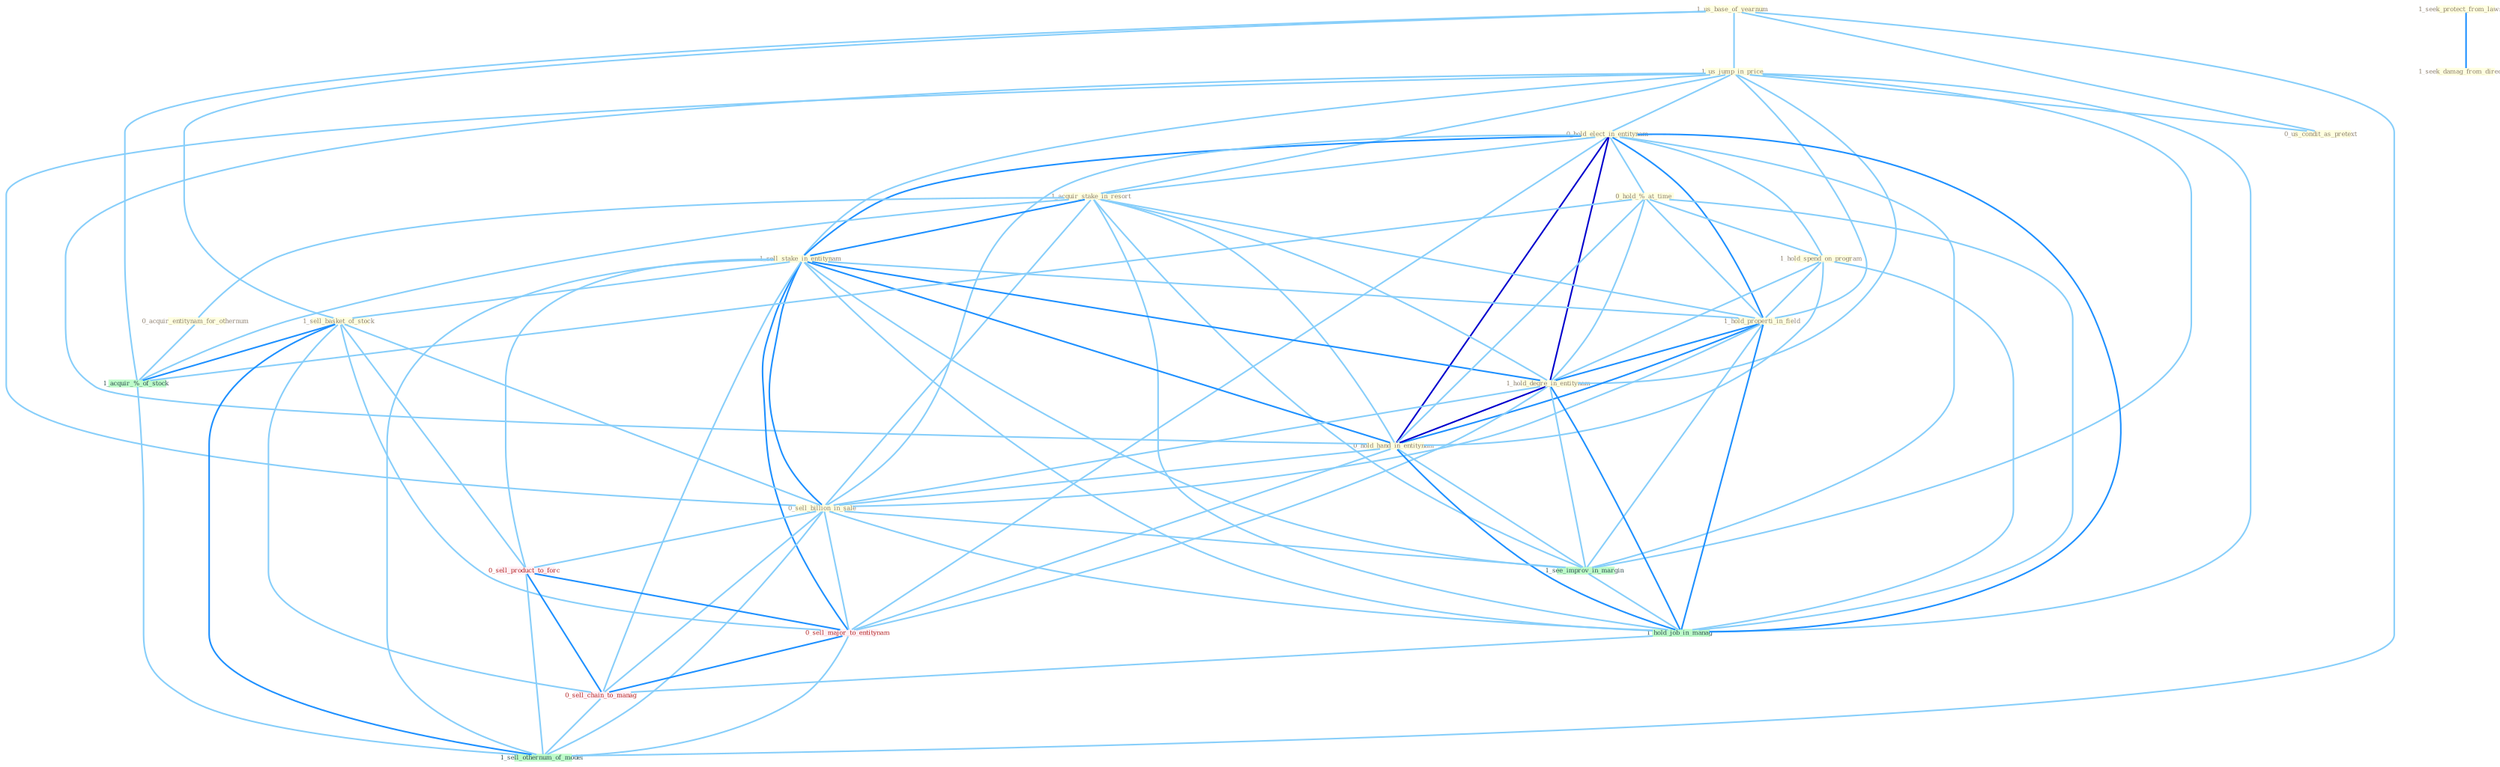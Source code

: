Graph G{ 
    node
    [shape=polygon,style=filled,width=.5,height=.06,color="#BDFCC9",fixedsize=true,fontsize=4,
    fontcolor="#2f4f4f"];
    {node
    [color="#ffffe0", fontcolor="#8b7d6b"] "1_us_base_of_yearnum " "1_seek_protect_from_lawsuit " "1_us_jump_in_price " "0_hold_elect_in_entitynam " "1_acquir_stake_in_resort " "1_seek_damag_from_director " "1_sell_stake_in_entitynam " "0_hold_%_at_time " "1_hold_spend_on_program " "1_sell_basket_of_stock " "1_hold_properti_in_field " "0_us_condit_as_pretext " "1_hold_degre_in_entitynam " "0_hold_hand_in_entitynam " "0_acquir_entitynam_for_othernum " "0_sell_billion_in_sale "}
{node [color="#fff0f5", fontcolor="#b22222"] "0_sell_product_to_forc " "0_sell_major_to_entitynam " "0_sell_chain_to_manag "}
edge [color="#B0E2FF"];

	"1_us_base_of_yearnum " -- "1_us_jump_in_price " [w="1", color="#87cefa" ];
	"1_us_base_of_yearnum " -- "1_sell_basket_of_stock " [w="1", color="#87cefa" ];
	"1_us_base_of_yearnum " -- "0_us_condit_as_pretext " [w="1", color="#87cefa" ];
	"1_us_base_of_yearnum " -- "1_acquir_%_of_stock " [w="1", color="#87cefa" ];
	"1_us_base_of_yearnum " -- "1_sell_othernum_of_model " [w="1", color="#87cefa" ];
	"1_seek_protect_from_lawsuit " -- "1_seek_damag_from_director " [w="2", color="#1e90ff" , len=0.8];
	"1_us_jump_in_price " -- "0_hold_elect_in_entitynam " [w="1", color="#87cefa" ];
	"1_us_jump_in_price " -- "1_acquir_stake_in_resort " [w="1", color="#87cefa" ];
	"1_us_jump_in_price " -- "1_sell_stake_in_entitynam " [w="1", color="#87cefa" ];
	"1_us_jump_in_price " -- "1_hold_properti_in_field " [w="1", color="#87cefa" ];
	"1_us_jump_in_price " -- "0_us_condit_as_pretext " [w="1", color="#87cefa" ];
	"1_us_jump_in_price " -- "1_hold_degre_in_entitynam " [w="1", color="#87cefa" ];
	"1_us_jump_in_price " -- "0_hold_hand_in_entitynam " [w="1", color="#87cefa" ];
	"1_us_jump_in_price " -- "0_sell_billion_in_sale " [w="1", color="#87cefa" ];
	"1_us_jump_in_price " -- "1_see_improv_in_margin " [w="1", color="#87cefa" ];
	"1_us_jump_in_price " -- "1_hold_job_in_manag " [w="1", color="#87cefa" ];
	"0_hold_elect_in_entitynam " -- "1_acquir_stake_in_resort " [w="1", color="#87cefa" ];
	"0_hold_elect_in_entitynam " -- "1_sell_stake_in_entitynam " [w="2", color="#1e90ff" , len=0.8];
	"0_hold_elect_in_entitynam " -- "0_hold_%_at_time " [w="1", color="#87cefa" ];
	"0_hold_elect_in_entitynam " -- "1_hold_spend_on_program " [w="1", color="#87cefa" ];
	"0_hold_elect_in_entitynam " -- "1_hold_properti_in_field " [w="2", color="#1e90ff" , len=0.8];
	"0_hold_elect_in_entitynam " -- "1_hold_degre_in_entitynam " [w="3", color="#0000cd" , len=0.6];
	"0_hold_elect_in_entitynam " -- "0_hold_hand_in_entitynam " [w="3", color="#0000cd" , len=0.6];
	"0_hold_elect_in_entitynam " -- "0_sell_billion_in_sale " [w="1", color="#87cefa" ];
	"0_hold_elect_in_entitynam " -- "1_see_improv_in_margin " [w="1", color="#87cefa" ];
	"0_hold_elect_in_entitynam " -- "1_hold_job_in_manag " [w="2", color="#1e90ff" , len=0.8];
	"0_hold_elect_in_entitynam " -- "0_sell_major_to_entitynam " [w="1", color="#87cefa" ];
	"1_acquir_stake_in_resort " -- "1_sell_stake_in_entitynam " [w="2", color="#1e90ff" , len=0.8];
	"1_acquir_stake_in_resort " -- "1_hold_properti_in_field " [w="1", color="#87cefa" ];
	"1_acquir_stake_in_resort " -- "1_hold_degre_in_entitynam " [w="1", color="#87cefa" ];
	"1_acquir_stake_in_resort " -- "0_hold_hand_in_entitynam " [w="1", color="#87cefa" ];
	"1_acquir_stake_in_resort " -- "0_acquir_entitynam_for_othernum " [w="1", color="#87cefa" ];
	"1_acquir_stake_in_resort " -- "0_sell_billion_in_sale " [w="1", color="#87cefa" ];
	"1_acquir_stake_in_resort " -- "1_see_improv_in_margin " [w="1", color="#87cefa" ];
	"1_acquir_stake_in_resort " -- "1_acquir_%_of_stock " [w="1", color="#87cefa" ];
	"1_acquir_stake_in_resort " -- "1_hold_job_in_manag " [w="1", color="#87cefa" ];
	"1_sell_stake_in_entitynam " -- "1_sell_basket_of_stock " [w="1", color="#87cefa" ];
	"1_sell_stake_in_entitynam " -- "1_hold_properti_in_field " [w="1", color="#87cefa" ];
	"1_sell_stake_in_entitynam " -- "1_hold_degre_in_entitynam " [w="2", color="#1e90ff" , len=0.8];
	"1_sell_stake_in_entitynam " -- "0_hold_hand_in_entitynam " [w="2", color="#1e90ff" , len=0.8];
	"1_sell_stake_in_entitynam " -- "0_sell_billion_in_sale " [w="2", color="#1e90ff" , len=0.8];
	"1_sell_stake_in_entitynam " -- "1_see_improv_in_margin " [w="1", color="#87cefa" ];
	"1_sell_stake_in_entitynam " -- "1_hold_job_in_manag " [w="1", color="#87cefa" ];
	"1_sell_stake_in_entitynam " -- "0_sell_product_to_forc " [w="1", color="#87cefa" ];
	"1_sell_stake_in_entitynam " -- "0_sell_major_to_entitynam " [w="2", color="#1e90ff" , len=0.8];
	"1_sell_stake_in_entitynam " -- "0_sell_chain_to_manag " [w="1", color="#87cefa" ];
	"1_sell_stake_in_entitynam " -- "1_sell_othernum_of_model " [w="1", color="#87cefa" ];
	"0_hold_%_at_time " -- "1_hold_spend_on_program " [w="1", color="#87cefa" ];
	"0_hold_%_at_time " -- "1_hold_properti_in_field " [w="1", color="#87cefa" ];
	"0_hold_%_at_time " -- "1_hold_degre_in_entitynam " [w="1", color="#87cefa" ];
	"0_hold_%_at_time " -- "0_hold_hand_in_entitynam " [w="1", color="#87cefa" ];
	"0_hold_%_at_time " -- "1_acquir_%_of_stock " [w="1", color="#87cefa" ];
	"0_hold_%_at_time " -- "1_hold_job_in_manag " [w="1", color="#87cefa" ];
	"1_hold_spend_on_program " -- "1_hold_properti_in_field " [w="1", color="#87cefa" ];
	"1_hold_spend_on_program " -- "1_hold_degre_in_entitynam " [w="1", color="#87cefa" ];
	"1_hold_spend_on_program " -- "0_hold_hand_in_entitynam " [w="1", color="#87cefa" ];
	"1_hold_spend_on_program " -- "1_hold_job_in_manag " [w="1", color="#87cefa" ];
	"1_sell_basket_of_stock " -- "0_sell_billion_in_sale " [w="1", color="#87cefa" ];
	"1_sell_basket_of_stock " -- "1_acquir_%_of_stock " [w="2", color="#1e90ff" , len=0.8];
	"1_sell_basket_of_stock " -- "0_sell_product_to_forc " [w="1", color="#87cefa" ];
	"1_sell_basket_of_stock " -- "0_sell_major_to_entitynam " [w="1", color="#87cefa" ];
	"1_sell_basket_of_stock " -- "0_sell_chain_to_manag " [w="1", color="#87cefa" ];
	"1_sell_basket_of_stock " -- "1_sell_othernum_of_model " [w="2", color="#1e90ff" , len=0.8];
	"1_hold_properti_in_field " -- "1_hold_degre_in_entitynam " [w="2", color="#1e90ff" , len=0.8];
	"1_hold_properti_in_field " -- "0_hold_hand_in_entitynam " [w="2", color="#1e90ff" , len=0.8];
	"1_hold_properti_in_field " -- "0_sell_billion_in_sale " [w="1", color="#87cefa" ];
	"1_hold_properti_in_field " -- "1_see_improv_in_margin " [w="1", color="#87cefa" ];
	"1_hold_properti_in_field " -- "1_hold_job_in_manag " [w="2", color="#1e90ff" , len=0.8];
	"1_hold_degre_in_entitynam " -- "0_hold_hand_in_entitynam " [w="3", color="#0000cd" , len=0.6];
	"1_hold_degre_in_entitynam " -- "0_sell_billion_in_sale " [w="1", color="#87cefa" ];
	"1_hold_degre_in_entitynam " -- "1_see_improv_in_margin " [w="1", color="#87cefa" ];
	"1_hold_degre_in_entitynam " -- "1_hold_job_in_manag " [w="2", color="#1e90ff" , len=0.8];
	"1_hold_degre_in_entitynam " -- "0_sell_major_to_entitynam " [w="1", color="#87cefa" ];
	"0_hold_hand_in_entitynam " -- "0_sell_billion_in_sale " [w="1", color="#87cefa" ];
	"0_hold_hand_in_entitynam " -- "1_see_improv_in_margin " [w="1", color="#87cefa" ];
	"0_hold_hand_in_entitynam " -- "1_hold_job_in_manag " [w="2", color="#1e90ff" , len=0.8];
	"0_hold_hand_in_entitynam " -- "0_sell_major_to_entitynam " [w="1", color="#87cefa" ];
	"0_acquir_entitynam_for_othernum " -- "1_acquir_%_of_stock " [w="1", color="#87cefa" ];
	"0_sell_billion_in_sale " -- "1_see_improv_in_margin " [w="1", color="#87cefa" ];
	"0_sell_billion_in_sale " -- "1_hold_job_in_manag " [w="1", color="#87cefa" ];
	"0_sell_billion_in_sale " -- "0_sell_product_to_forc " [w="1", color="#87cefa" ];
	"0_sell_billion_in_sale " -- "0_sell_major_to_entitynam " [w="1", color="#87cefa" ];
	"0_sell_billion_in_sale " -- "0_sell_chain_to_manag " [w="1", color="#87cefa" ];
	"0_sell_billion_in_sale " -- "1_sell_othernum_of_model " [w="1", color="#87cefa" ];
	"1_see_improv_in_margin " -- "1_hold_job_in_manag " [w="1", color="#87cefa" ];
	"1_acquir_%_of_stock " -- "1_sell_othernum_of_model " [w="1", color="#87cefa" ];
	"1_hold_job_in_manag " -- "0_sell_chain_to_manag " [w="1", color="#87cefa" ];
	"0_sell_product_to_forc " -- "0_sell_major_to_entitynam " [w="2", color="#1e90ff" , len=0.8];
	"0_sell_product_to_forc " -- "0_sell_chain_to_manag " [w="2", color="#1e90ff" , len=0.8];
	"0_sell_product_to_forc " -- "1_sell_othernum_of_model " [w="1", color="#87cefa" ];
	"0_sell_major_to_entitynam " -- "0_sell_chain_to_manag " [w="2", color="#1e90ff" , len=0.8];
	"0_sell_major_to_entitynam " -- "1_sell_othernum_of_model " [w="1", color="#87cefa" ];
	"0_sell_chain_to_manag " -- "1_sell_othernum_of_model " [w="1", color="#87cefa" ];
}